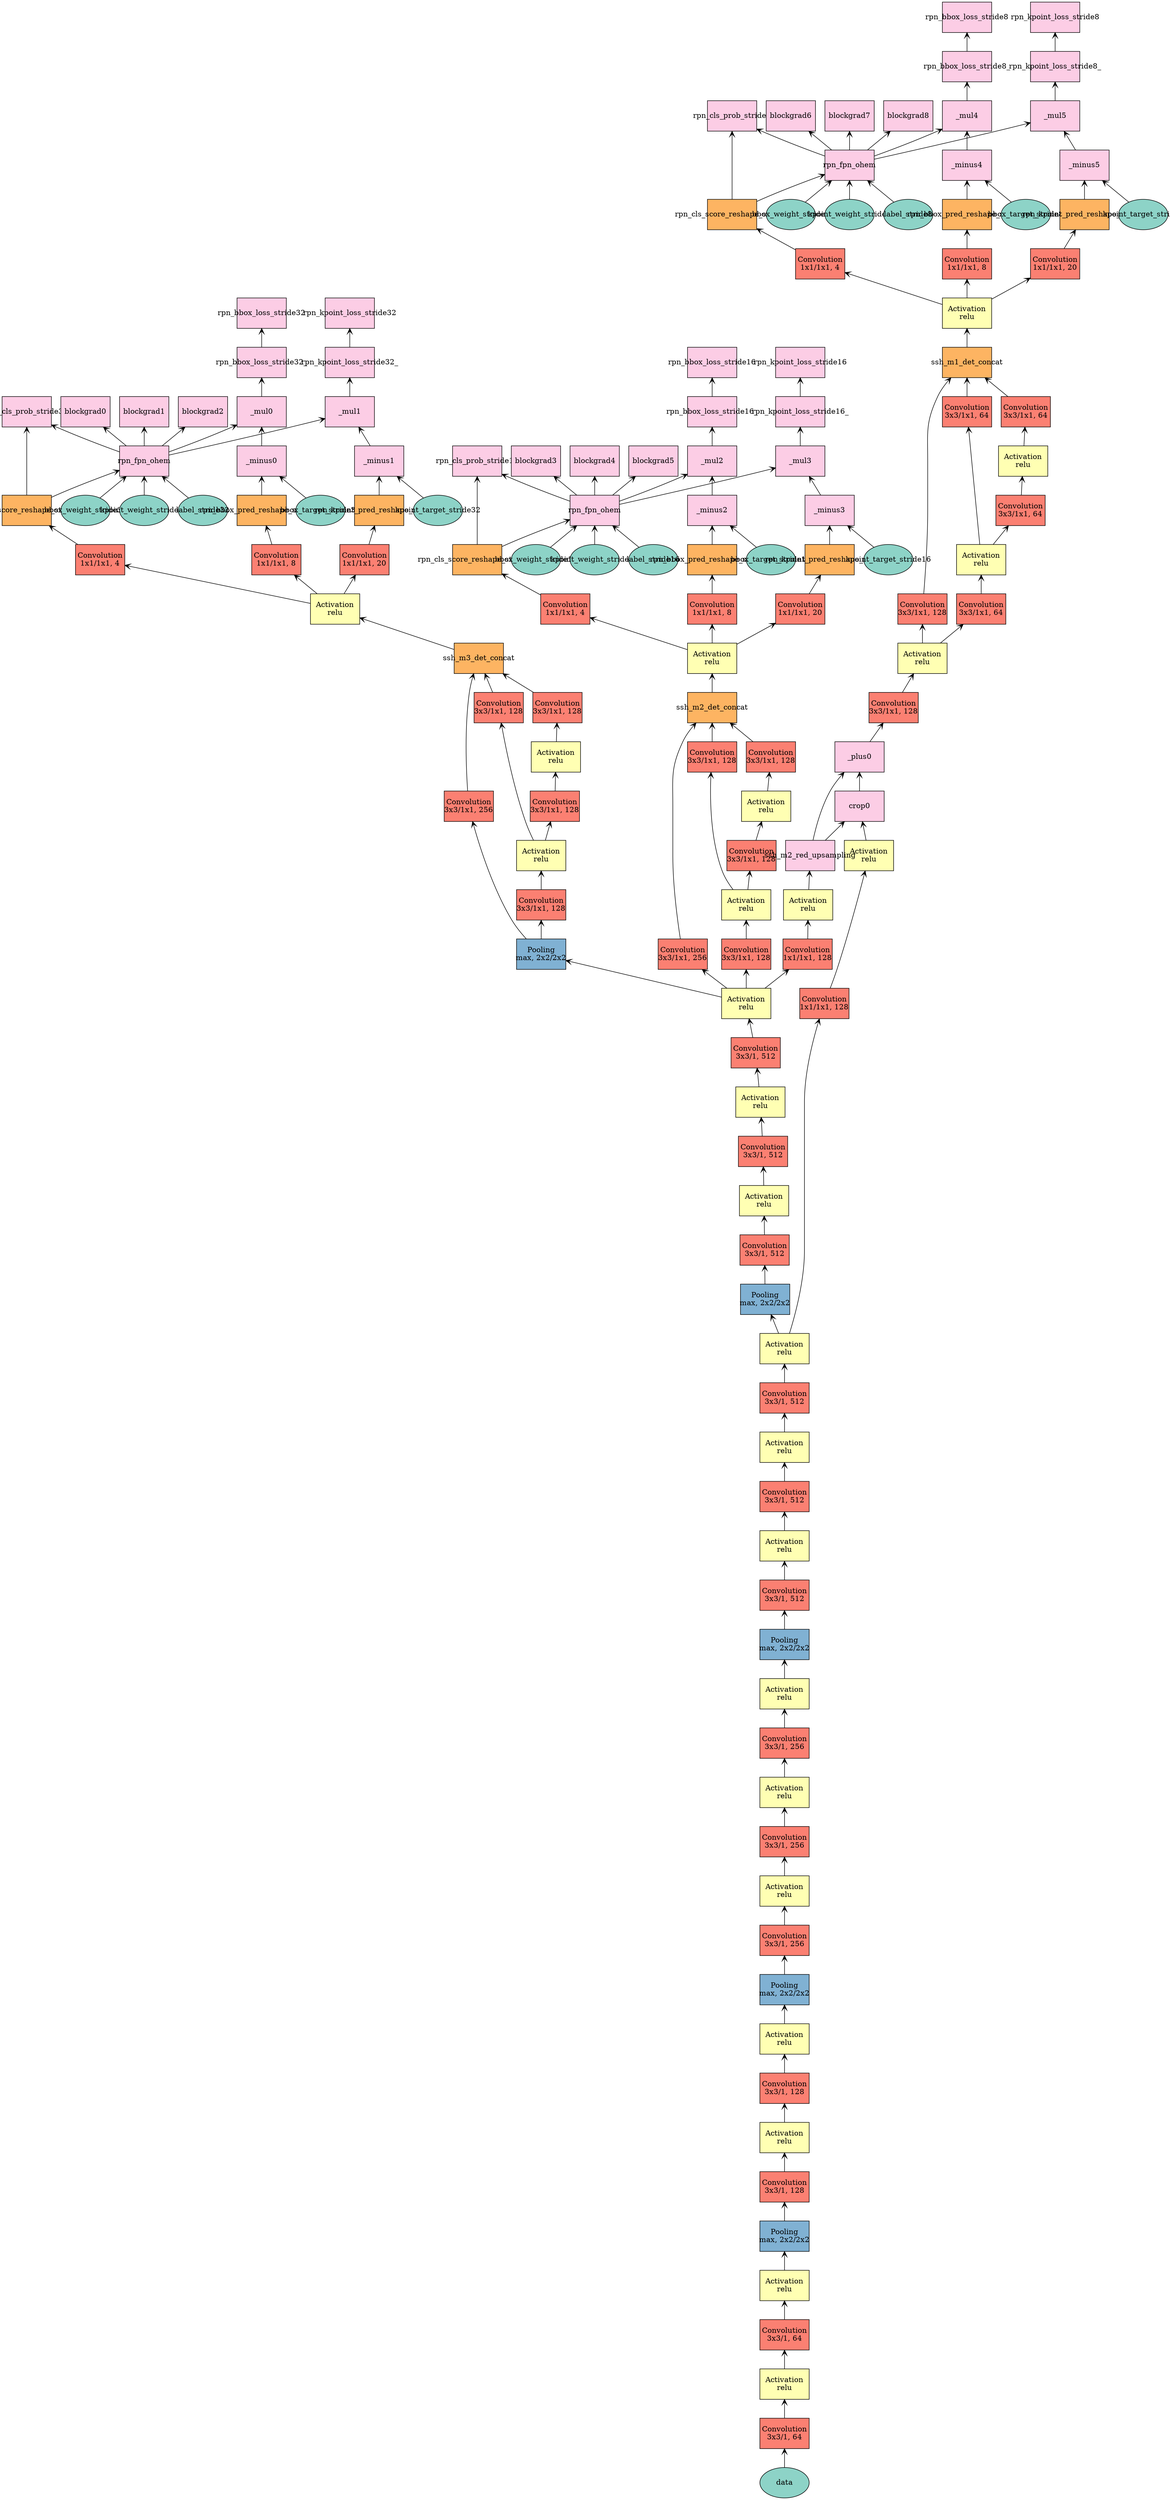 digraph plot {
	data [label=data fillcolor="#8dd3c7" fixedsize=true height=0.8034 shape=oval style=filled width=1.3]
	conv1_1 [label="Convolution\n3x3/1, 64" fillcolor="#fb8072" fixedsize=true height=0.8034 shape=box style=filled width=1.3]
	relu1_1 [label="Activation\nrelu" fillcolor="#ffffb3" fixedsize=true height=0.8034 shape=box style=filled width=1.3]
	conv1_2 [label="Convolution\n3x3/1, 64" fillcolor="#fb8072" fixedsize=true height=0.8034 shape=box style=filled width=1.3]
	relu1_2 [label="Activation\nrelu" fillcolor="#ffffb3" fixedsize=true height=0.8034 shape=box style=filled width=1.3]
	pool1 [label="Pooling\nmax, 2x2/2x2" fillcolor="#80b1d3" fixedsize=true height=0.8034 shape=box style=filled width=1.3]
	conv2_1 [label="Convolution\n3x3/1, 128" fillcolor="#fb8072" fixedsize=true height=0.8034 shape=box style=filled width=1.3]
	relu2_1 [label="Activation\nrelu" fillcolor="#ffffb3" fixedsize=true height=0.8034 shape=box style=filled width=1.3]
	conv2_2 [label="Convolution\n3x3/1, 128" fillcolor="#fb8072" fixedsize=true height=0.8034 shape=box style=filled width=1.3]
	relu2_2 [label="Activation\nrelu" fillcolor="#ffffb3" fixedsize=true height=0.8034 shape=box style=filled width=1.3]
	pool2 [label="Pooling\nmax, 2x2/2x2" fillcolor="#80b1d3" fixedsize=true height=0.8034 shape=box style=filled width=1.3]
	conv3_1 [label="Convolution\n3x3/1, 256" fillcolor="#fb8072" fixedsize=true height=0.8034 shape=box style=filled width=1.3]
	relu3_1 [label="Activation\nrelu" fillcolor="#ffffb3" fixedsize=true height=0.8034 shape=box style=filled width=1.3]
	conv3_2 [label="Convolution\n3x3/1, 256" fillcolor="#fb8072" fixedsize=true height=0.8034 shape=box style=filled width=1.3]
	relu3_2 [label="Activation\nrelu" fillcolor="#ffffb3" fixedsize=true height=0.8034 shape=box style=filled width=1.3]
	conv3_3 [label="Convolution\n3x3/1, 256" fillcolor="#fb8072" fixedsize=true height=0.8034 shape=box style=filled width=1.3]
	relu3_3 [label="Activation\nrelu" fillcolor="#ffffb3" fixedsize=true height=0.8034 shape=box style=filled width=1.3]
	pool3 [label="Pooling\nmax, 2x2/2x2" fillcolor="#80b1d3" fixedsize=true height=0.8034 shape=box style=filled width=1.3]
	conv4_1 [label="Convolution\n3x3/1, 512" fillcolor="#fb8072" fixedsize=true height=0.8034 shape=box style=filled width=1.3]
	relu4_1 [label="Activation\nrelu" fillcolor="#ffffb3" fixedsize=true height=0.8034 shape=box style=filled width=1.3]
	conv4_2 [label="Convolution\n3x3/1, 512" fillcolor="#fb8072" fixedsize=true height=0.8034 shape=box style=filled width=1.3]
	relu4_2 [label="Activation\nrelu" fillcolor="#ffffb3" fixedsize=true height=0.8034 shape=box style=filled width=1.3]
	conv4_3 [label="Convolution\n3x3/1, 512" fillcolor="#fb8072" fixedsize=true height=0.8034 shape=box style=filled width=1.3]
	relu4_3 [label="Activation\nrelu" fillcolor="#ffffb3" fixedsize=true height=0.8034 shape=box style=filled width=1.3]
	pool4 [label="Pooling\nmax, 2x2/2x2" fillcolor="#80b1d3" fixedsize=true height=0.8034 shape=box style=filled width=1.3]
	conv5_1 [label="Convolution\n3x3/1, 512" fillcolor="#fb8072" fixedsize=true height=0.8034 shape=box style=filled width=1.3]
	relu5_1 [label="Activation\nrelu" fillcolor="#ffffb3" fixedsize=true height=0.8034 shape=box style=filled width=1.3]
	conv5_2 [label="Convolution\n3x3/1, 512" fillcolor="#fb8072" fixedsize=true height=0.8034 shape=box style=filled width=1.3]
	relu5_2 [label="Activation\nrelu" fillcolor="#ffffb3" fixedsize=true height=0.8034 shape=box style=filled width=1.3]
	conv5_3 [label="Convolution\n3x3/1, 512" fillcolor="#fb8072" fixedsize=true height=0.8034 shape=box style=filled width=1.3]
	relu5_3 [label="Activation\nrelu" fillcolor="#ffffb3" fixedsize=true height=0.8034 shape=box style=filled width=1.3]
	pooling0 [label="Pooling\nmax, 2x2/2x2" fillcolor="#80b1d3" fixedsize=true height=0.8034 shape=box style=filled width=1.3]
	ssh_m3_det_conv1 [label="Convolution\n3x3/1x1, 256" fillcolor="#fb8072" fixedsize=true height=0.8034 shape=box style=filled width=1.3]
	ssh_m3_det_context_conv1 [label="Convolution\n3x3/1x1, 128" fillcolor="#fb8072" fixedsize=true height=0.8034 shape=box style=filled width=1.3]
	ssh_m3_det_context_conv1_relu [label="Activation\nrelu" fillcolor="#ffffb3" fixedsize=true height=0.8034 shape=box style=filled width=1.3]
	ssh_m3_det_context_conv2 [label="Convolution\n3x3/1x1, 128" fillcolor="#fb8072" fixedsize=true height=0.8034 shape=box style=filled width=1.3]
	ssh_m3_det_context_conv3_1 [label="Convolution\n3x3/1x1, 128" fillcolor="#fb8072" fixedsize=true height=0.8034 shape=box style=filled width=1.3]
	ssh_m3_det_context_conv3_1_relu [label="Activation\nrelu" fillcolor="#ffffb3" fixedsize=true height=0.8034 shape=box style=filled width=1.3]
	ssh_m3_det_context_conv3_2 [label="Convolution\n3x3/1x1, 128" fillcolor="#fb8072" fixedsize=true height=0.8034 shape=box style=filled width=1.3]
	ssh_m3_det_concat [label=ssh_m3_det_concat fillcolor="#fdb462" fixedsize=true height=0.8034 shape=box style=filled width=1.3]
	ssh_m3_det_concat_relu [label="Activation\nrelu" fillcolor="#ffffb3" fixedsize=true height=0.8034 shape=box style=filled width=1.3]
	rpn_cls_score_stride32 [label="Convolution\n1x1/1x1, 4" fillcolor="#fb8072" fixedsize=true height=0.8034 shape=box style=filled width=1.3]
	rpn_cls_score_reshape_stride32 [label=rpn_cls_score_reshape_stride32 fillcolor="#fdb462" fixedsize=true height=0.8034 shape=box style=filled width=1.3]
	bbox_weight_stride32 [label=bbox_weight_stride32 fillcolor="#8dd3c7" fixedsize=true height=0.8034 shape=oval style=filled width=1.3]
	kpoint_weight_stride32 [label=kpoint_weight_stride32 fillcolor="#8dd3c7" fixedsize=true height=0.8034 shape=oval style=filled width=1.3]
	label_stride32 [label=label_stride32 fillcolor="#8dd3c7" fixedsize=true height=0.8034 shape=oval style=filled width=1.3]
	custom0 [label=rpn_fpn_ohem fillcolor="#fccde5" fixedsize=true height=0.8034 shape=box style=filled width=1.3]
	rpn_cls_prob_stride32 [label=rpn_cls_prob_stride32 fillcolor="#fccde5" fixedsize=true height=0.8034 shape=box style=filled width=1.3]
	blockgrad0 [label=blockgrad0 fillcolor="#fccde5" fixedsize=true height=0.8034 shape=box style=filled width=1.3]
	rpn_bbox_pred_stride32 [label="Convolution\n1x1/1x1, 8" fillcolor="#fb8072" fixedsize=true height=0.8034 shape=box style=filled width=1.3]
	rpn_bbox_pred_reshape_stride32 [label=rpn_bbox_pred_reshape_stride32 fillcolor="#fdb462" fixedsize=true height=0.8034 shape=box style=filled width=1.3]
	bbox_target_stride32 [label=bbox_target_stride32 fillcolor="#8dd3c7" fixedsize=true height=0.8034 shape=oval style=filled width=1.3]
	_minus0 [label=_minus0 fillcolor="#fccde5" fixedsize=true height=0.8034 shape=box style=filled width=1.3]
	_mul0 [label=_mul0 fillcolor="#fccde5" fixedsize=true height=0.8034 shape=box style=filled width=1.3]
	rpn_bbox_loss_stride32_ [label=rpn_bbox_loss_stride32_ fillcolor="#fccde5" fixedsize=true height=0.8034 shape=box style=filled width=1.3]
	rpn_bbox_loss_stride32 [label=rpn_bbox_loss_stride32 fillcolor="#fccde5" fixedsize=true height=0.8034 shape=box style=filled width=1.3]
	blockgrad1 [label=blockgrad1 fillcolor="#fccde5" fixedsize=true height=0.8034 shape=box style=filled width=1.3]
	rpn_kpoint_pred_stride32 [label="Convolution\n1x1/1x1, 20" fillcolor="#fb8072" fixedsize=true height=0.8034 shape=box style=filled width=1.3]
	rpn_kpoint_pred_reshape_stride32 [label=rpn_kpoint_pred_reshape_stride32 fillcolor="#fdb462" fixedsize=true height=0.8034 shape=box style=filled width=1.3]
	kpoint_target_stride32 [label=kpoint_target_stride32 fillcolor="#8dd3c7" fixedsize=true height=0.8034 shape=oval style=filled width=1.3]
	_minus1 [label=_minus1 fillcolor="#fccde5" fixedsize=true height=0.8034 shape=box style=filled width=1.3]
	_mul1 [label=_mul1 fillcolor="#fccde5" fixedsize=true height=0.8034 shape=box style=filled width=1.3]
	rpn_kpoint_loss_stride32_ [label=rpn_kpoint_loss_stride32_ fillcolor="#fccde5" fixedsize=true height=0.8034 shape=box style=filled width=1.3]
	rpn_kpoint_loss_stride32 [label=rpn_kpoint_loss_stride32 fillcolor="#fccde5" fixedsize=true height=0.8034 shape=box style=filled width=1.3]
	blockgrad2 [label=blockgrad2 fillcolor="#fccde5" fixedsize=true height=0.8034 shape=box style=filled width=1.3]
	ssh_m2_det_conv1 [label="Convolution\n3x3/1x1, 256" fillcolor="#fb8072" fixedsize=true height=0.8034 shape=box style=filled width=1.3]
	ssh_m2_det_context_conv1 [label="Convolution\n3x3/1x1, 128" fillcolor="#fb8072" fixedsize=true height=0.8034 shape=box style=filled width=1.3]
	ssh_m2_det_context_conv1_relu [label="Activation\nrelu" fillcolor="#ffffb3" fixedsize=true height=0.8034 shape=box style=filled width=1.3]
	ssh_m2_det_context_conv2 [label="Convolution\n3x3/1x1, 128" fillcolor="#fb8072" fixedsize=true height=0.8034 shape=box style=filled width=1.3]
	ssh_m2_det_context_conv3_1 [label="Convolution\n3x3/1x1, 128" fillcolor="#fb8072" fixedsize=true height=0.8034 shape=box style=filled width=1.3]
	ssh_m2_det_context_conv3_1_relu [label="Activation\nrelu" fillcolor="#ffffb3" fixedsize=true height=0.8034 shape=box style=filled width=1.3]
	ssh_m2_det_context_conv3_2 [label="Convolution\n3x3/1x1, 128" fillcolor="#fb8072" fixedsize=true height=0.8034 shape=box style=filled width=1.3]
	ssh_m2_det_concat [label=ssh_m2_det_concat fillcolor="#fdb462" fixedsize=true height=0.8034 shape=box style=filled width=1.3]
	ssh_m2_det_concat_relu [label="Activation\nrelu" fillcolor="#ffffb3" fixedsize=true height=0.8034 shape=box style=filled width=1.3]
	rpn_cls_score_stride16 [label="Convolution\n1x1/1x1, 4" fillcolor="#fb8072" fixedsize=true height=0.8034 shape=box style=filled width=1.3]
	rpn_cls_score_reshape_stride16 [label=rpn_cls_score_reshape_stride16 fillcolor="#fdb462" fixedsize=true height=0.8034 shape=box style=filled width=1.3]
	bbox_weight_stride16 [label=bbox_weight_stride16 fillcolor="#8dd3c7" fixedsize=true height=0.8034 shape=oval style=filled width=1.3]
	kpoint_weight_stride16 [label=kpoint_weight_stride16 fillcolor="#8dd3c7" fixedsize=true height=0.8034 shape=oval style=filled width=1.3]
	label_stride16 [label=label_stride16 fillcolor="#8dd3c7" fixedsize=true height=0.8034 shape=oval style=filled width=1.3]
	custom1 [label=rpn_fpn_ohem fillcolor="#fccde5" fixedsize=true height=0.8034 shape=box style=filled width=1.3]
	rpn_cls_prob_stride16 [label=rpn_cls_prob_stride16 fillcolor="#fccde5" fixedsize=true height=0.8034 shape=box style=filled width=1.3]
	blockgrad3 [label=blockgrad3 fillcolor="#fccde5" fixedsize=true height=0.8034 shape=box style=filled width=1.3]
	rpn_bbox_pred_stride16 [label="Convolution\n1x1/1x1, 8" fillcolor="#fb8072" fixedsize=true height=0.8034 shape=box style=filled width=1.3]
	rpn_bbox_pred_reshape_stride16 [label=rpn_bbox_pred_reshape_stride16 fillcolor="#fdb462" fixedsize=true height=0.8034 shape=box style=filled width=1.3]
	bbox_target_stride16 [label=bbox_target_stride16 fillcolor="#8dd3c7" fixedsize=true height=0.8034 shape=oval style=filled width=1.3]
	_minus2 [label=_minus2 fillcolor="#fccde5" fixedsize=true height=0.8034 shape=box style=filled width=1.3]
	_mul2 [label=_mul2 fillcolor="#fccde5" fixedsize=true height=0.8034 shape=box style=filled width=1.3]
	rpn_bbox_loss_stride16_ [label=rpn_bbox_loss_stride16_ fillcolor="#fccde5" fixedsize=true height=0.8034 shape=box style=filled width=1.3]
	rpn_bbox_loss_stride16 [label=rpn_bbox_loss_stride16 fillcolor="#fccde5" fixedsize=true height=0.8034 shape=box style=filled width=1.3]
	blockgrad4 [label=blockgrad4 fillcolor="#fccde5" fixedsize=true height=0.8034 shape=box style=filled width=1.3]
	rpn_kpoint_pred_stride16 [label="Convolution\n1x1/1x1, 20" fillcolor="#fb8072" fixedsize=true height=0.8034 shape=box style=filled width=1.3]
	rpn_kpoint_pred_reshape_stride16 [label=rpn_kpoint_pred_reshape_stride16 fillcolor="#fdb462" fixedsize=true height=0.8034 shape=box style=filled width=1.3]
	kpoint_target_stride16 [label=kpoint_target_stride16 fillcolor="#8dd3c7" fixedsize=true height=0.8034 shape=oval style=filled width=1.3]
	_minus3 [label=_minus3 fillcolor="#fccde5" fixedsize=true height=0.8034 shape=box style=filled width=1.3]
	_mul3 [label=_mul3 fillcolor="#fccde5" fixedsize=true height=0.8034 shape=box style=filled width=1.3]
	rpn_kpoint_loss_stride16_ [label=rpn_kpoint_loss_stride16_ fillcolor="#fccde5" fixedsize=true height=0.8034 shape=box style=filled width=1.3]
	rpn_kpoint_loss_stride16 [label=rpn_kpoint_loss_stride16 fillcolor="#fccde5" fixedsize=true height=0.8034 shape=box style=filled width=1.3]
	blockgrad5 [label=blockgrad5 fillcolor="#fccde5" fixedsize=true height=0.8034 shape=box style=filled width=1.3]
	ssh_m1_red_conv [label="Convolution\n1x1/1x1, 128" fillcolor="#fb8072" fixedsize=true height=0.8034 shape=box style=filled width=1.3]
	ssh_m1_red_conv_relu [label="Activation\nrelu" fillcolor="#ffffb3" fixedsize=true height=0.8034 shape=box style=filled width=1.3]
	ssh_m2_red_conv [label="Convolution\n1x1/1x1, 128" fillcolor="#fb8072" fixedsize=true height=0.8034 shape=box style=filled width=1.3]
	ssh_m2_red_conv_relu [label="Activation\nrelu" fillcolor="#ffffb3" fixedsize=true height=0.8034 shape=box style=filled width=1.3]
	ssh_m2_red_upsampling [label=ssh_m2_red_upsampling fillcolor="#fccde5" fixedsize=true height=0.8034 shape=box style=filled width=1.3]
	crop0 [label=crop0 fillcolor="#fccde5" fixedsize=true height=0.8034 shape=box style=filled width=1.3]
	_plus0 [label=_plus0 fillcolor="#fccde5" fixedsize=true height=0.8034 shape=box style=filled width=1.3]
	ssh_m1_conv [label="Convolution\n3x3/1x1, 128" fillcolor="#fb8072" fixedsize=true height=0.8034 shape=box style=filled width=1.3]
	ssh_m1_conv_relu [label="Activation\nrelu" fillcolor="#ffffb3" fixedsize=true height=0.8034 shape=box style=filled width=1.3]
	ssh_m1_det_conv1 [label="Convolution\n3x3/1x1, 128" fillcolor="#fb8072" fixedsize=true height=0.8034 shape=box style=filled width=1.3]
	ssh_m1_det_context_conv1 [label="Convolution\n3x3/1x1, 64" fillcolor="#fb8072" fixedsize=true height=0.8034 shape=box style=filled width=1.3]
	ssh_m1_det_context_conv1_relu [label="Activation\nrelu" fillcolor="#ffffb3" fixedsize=true height=0.8034 shape=box style=filled width=1.3]
	ssh_m1_det_context_conv2 [label="Convolution\n3x3/1x1, 64" fillcolor="#fb8072" fixedsize=true height=0.8034 shape=box style=filled width=1.3]
	ssh_m1_det_context_conv3_1 [label="Convolution\n3x3/1x1, 64" fillcolor="#fb8072" fixedsize=true height=0.8034 shape=box style=filled width=1.3]
	ssh_m1_det_context_conv3_1_relu [label="Activation\nrelu" fillcolor="#ffffb3" fixedsize=true height=0.8034 shape=box style=filled width=1.3]
	ssh_m1_det_context_conv3_2 [label="Convolution\n3x3/1x1, 64" fillcolor="#fb8072" fixedsize=true height=0.8034 shape=box style=filled width=1.3]
	ssh_m1_det_concat [label=ssh_m1_det_concat fillcolor="#fdb462" fixedsize=true height=0.8034 shape=box style=filled width=1.3]
	ssh_m1_det_concat_relu [label="Activation\nrelu" fillcolor="#ffffb3" fixedsize=true height=0.8034 shape=box style=filled width=1.3]
	rpn_cls_score_stride8 [label="Convolution\n1x1/1x1, 4" fillcolor="#fb8072" fixedsize=true height=0.8034 shape=box style=filled width=1.3]
	rpn_cls_score_reshape_stride8 [label=rpn_cls_score_reshape_stride8 fillcolor="#fdb462" fixedsize=true height=0.8034 shape=box style=filled width=1.3]
	bbox_weight_stride8 [label=bbox_weight_stride8 fillcolor="#8dd3c7" fixedsize=true height=0.8034 shape=oval style=filled width=1.3]
	kpoint_weight_stride8 [label=kpoint_weight_stride8 fillcolor="#8dd3c7" fixedsize=true height=0.8034 shape=oval style=filled width=1.3]
	label_stride8 [label=label_stride8 fillcolor="#8dd3c7" fixedsize=true height=0.8034 shape=oval style=filled width=1.3]
	custom2 [label=rpn_fpn_ohem fillcolor="#fccde5" fixedsize=true height=0.8034 shape=box style=filled width=1.3]
	rpn_cls_prob_stride8 [label=rpn_cls_prob_stride8 fillcolor="#fccde5" fixedsize=true height=0.8034 shape=box style=filled width=1.3]
	blockgrad6 [label=blockgrad6 fillcolor="#fccde5" fixedsize=true height=0.8034 shape=box style=filled width=1.3]
	rpn_bbox_pred_stride8 [label="Convolution\n1x1/1x1, 8" fillcolor="#fb8072" fixedsize=true height=0.8034 shape=box style=filled width=1.3]
	rpn_bbox_pred_reshape_stride8 [label=rpn_bbox_pred_reshape_stride8 fillcolor="#fdb462" fixedsize=true height=0.8034 shape=box style=filled width=1.3]
	bbox_target_stride8 [label=bbox_target_stride8 fillcolor="#8dd3c7" fixedsize=true height=0.8034 shape=oval style=filled width=1.3]
	_minus4 [label=_minus4 fillcolor="#fccde5" fixedsize=true height=0.8034 shape=box style=filled width=1.3]
	_mul4 [label=_mul4 fillcolor="#fccde5" fixedsize=true height=0.8034 shape=box style=filled width=1.3]
	rpn_bbox_loss_stride8_ [label=rpn_bbox_loss_stride8_ fillcolor="#fccde5" fixedsize=true height=0.8034 shape=box style=filled width=1.3]
	rpn_bbox_loss_stride8 [label=rpn_bbox_loss_stride8 fillcolor="#fccde5" fixedsize=true height=0.8034 shape=box style=filled width=1.3]
	blockgrad7 [label=blockgrad7 fillcolor="#fccde5" fixedsize=true height=0.8034 shape=box style=filled width=1.3]
	rpn_kpoint_pred_stride8 [label="Convolution\n1x1/1x1, 20" fillcolor="#fb8072" fixedsize=true height=0.8034 shape=box style=filled width=1.3]
	rpn_kpoint_pred_reshape_stride8 [label=rpn_kpoint_pred_reshape_stride8 fillcolor="#fdb462" fixedsize=true height=0.8034 shape=box style=filled width=1.3]
	kpoint_target_stride8 [label=kpoint_target_stride8 fillcolor="#8dd3c7" fixedsize=true height=0.8034 shape=oval style=filled width=1.3]
	_minus5 [label=_minus5 fillcolor="#fccde5" fixedsize=true height=0.8034 shape=box style=filled width=1.3]
	_mul5 [label=_mul5 fillcolor="#fccde5" fixedsize=true height=0.8034 shape=box style=filled width=1.3]
	rpn_kpoint_loss_stride8_ [label=rpn_kpoint_loss_stride8_ fillcolor="#fccde5" fixedsize=true height=0.8034 shape=box style=filled width=1.3]
	rpn_kpoint_loss_stride8 [label=rpn_kpoint_loss_stride8 fillcolor="#fccde5" fixedsize=true height=0.8034 shape=box style=filled width=1.3]
	blockgrad8 [label=blockgrad8 fillcolor="#fccde5" fixedsize=true height=0.8034 shape=box style=filled width=1.3]
	conv1_1 -> data [arrowtail=open dir=back]
	relu1_1 -> conv1_1 [arrowtail=open dir=back]
	conv1_2 -> relu1_1 [arrowtail=open dir=back]
	relu1_2 -> conv1_2 [arrowtail=open dir=back]
	pool1 -> relu1_2 [arrowtail=open dir=back]
	conv2_1 -> pool1 [arrowtail=open dir=back]
	relu2_1 -> conv2_1 [arrowtail=open dir=back]
	conv2_2 -> relu2_1 [arrowtail=open dir=back]
	relu2_2 -> conv2_2 [arrowtail=open dir=back]
	pool2 -> relu2_2 [arrowtail=open dir=back]
	conv3_1 -> pool2 [arrowtail=open dir=back]
	relu3_1 -> conv3_1 [arrowtail=open dir=back]
	conv3_2 -> relu3_1 [arrowtail=open dir=back]
	relu3_2 -> conv3_2 [arrowtail=open dir=back]
	conv3_3 -> relu3_2 [arrowtail=open dir=back]
	relu3_3 -> conv3_3 [arrowtail=open dir=back]
	pool3 -> relu3_3 [arrowtail=open dir=back]
	conv4_1 -> pool3 [arrowtail=open dir=back]
	relu4_1 -> conv4_1 [arrowtail=open dir=back]
	conv4_2 -> relu4_1 [arrowtail=open dir=back]
	relu4_2 -> conv4_2 [arrowtail=open dir=back]
	conv4_3 -> relu4_2 [arrowtail=open dir=back]
	relu4_3 -> conv4_3 [arrowtail=open dir=back]
	pool4 -> relu4_3 [arrowtail=open dir=back]
	conv5_1 -> pool4 [arrowtail=open dir=back]
	relu5_1 -> conv5_1 [arrowtail=open dir=back]
	conv5_2 -> relu5_1 [arrowtail=open dir=back]
	relu5_2 -> conv5_2 [arrowtail=open dir=back]
	conv5_3 -> relu5_2 [arrowtail=open dir=back]
	relu5_3 -> conv5_3 [arrowtail=open dir=back]
	pooling0 -> relu5_3 [arrowtail=open dir=back]
	ssh_m3_det_conv1 -> pooling0 [arrowtail=open dir=back]
	ssh_m3_det_context_conv1 -> pooling0 [arrowtail=open dir=back]
	ssh_m3_det_context_conv1_relu -> ssh_m3_det_context_conv1 [arrowtail=open dir=back]
	ssh_m3_det_context_conv2 -> ssh_m3_det_context_conv1_relu [arrowtail=open dir=back]
	ssh_m3_det_context_conv3_1 -> ssh_m3_det_context_conv1_relu [arrowtail=open dir=back]
	ssh_m3_det_context_conv3_1_relu -> ssh_m3_det_context_conv3_1 [arrowtail=open dir=back]
	ssh_m3_det_context_conv3_2 -> ssh_m3_det_context_conv3_1_relu [arrowtail=open dir=back]
	ssh_m3_det_concat -> ssh_m3_det_conv1 [arrowtail=open dir=back]
	ssh_m3_det_concat -> ssh_m3_det_context_conv2 [arrowtail=open dir=back]
	ssh_m3_det_concat -> ssh_m3_det_context_conv3_2 [arrowtail=open dir=back]
	ssh_m3_det_concat_relu -> ssh_m3_det_concat [arrowtail=open dir=back]
	rpn_cls_score_stride32 -> ssh_m3_det_concat_relu [arrowtail=open dir=back]
	rpn_cls_score_reshape_stride32 -> rpn_cls_score_stride32 [arrowtail=open dir=back]
	custom0 -> rpn_cls_score_reshape_stride32 [arrowtail=open dir=back]
	custom0 -> bbox_weight_stride32 [arrowtail=open dir=back]
	custom0 -> kpoint_weight_stride32 [arrowtail=open dir=back]
	custom0 -> label_stride32 [arrowtail=open dir=back]
	rpn_cls_prob_stride32 -> rpn_cls_score_reshape_stride32 [arrowtail=open dir=back]
	rpn_cls_prob_stride32 -> custom0 [arrowtail=open dir=back]
	blockgrad0 -> custom0 [arrowtail=open dir=back]
	rpn_bbox_pred_stride32 -> ssh_m3_det_concat_relu [arrowtail=open dir=back]
	rpn_bbox_pred_reshape_stride32 -> rpn_bbox_pred_stride32 [arrowtail=open dir=back]
	_minus0 -> rpn_bbox_pred_reshape_stride32 [arrowtail=open dir=back]
	_minus0 -> bbox_target_stride32 [arrowtail=open dir=back]
	_mul0 -> _minus0 [arrowtail=open dir=back]
	_mul0 -> custom0 [arrowtail=open dir=back]
	rpn_bbox_loss_stride32_ -> _mul0 [arrowtail=open dir=back]
	rpn_bbox_loss_stride32 -> rpn_bbox_loss_stride32_ [arrowtail=open dir=back]
	blockgrad1 -> custom0 [arrowtail=open dir=back]
	rpn_kpoint_pred_stride32 -> ssh_m3_det_concat_relu [arrowtail=open dir=back]
	rpn_kpoint_pred_reshape_stride32 -> rpn_kpoint_pred_stride32 [arrowtail=open dir=back]
	_minus1 -> rpn_kpoint_pred_reshape_stride32 [arrowtail=open dir=back]
	_minus1 -> kpoint_target_stride32 [arrowtail=open dir=back]
	_mul1 -> _minus1 [arrowtail=open dir=back]
	_mul1 -> custom0 [arrowtail=open dir=back]
	rpn_kpoint_loss_stride32_ -> _mul1 [arrowtail=open dir=back]
	rpn_kpoint_loss_stride32 -> rpn_kpoint_loss_stride32_ [arrowtail=open dir=back]
	blockgrad2 -> custom0 [arrowtail=open dir=back]
	ssh_m2_det_conv1 -> relu5_3 [arrowtail=open dir=back]
	ssh_m2_det_context_conv1 -> relu5_3 [arrowtail=open dir=back]
	ssh_m2_det_context_conv1_relu -> ssh_m2_det_context_conv1 [arrowtail=open dir=back]
	ssh_m2_det_context_conv2 -> ssh_m2_det_context_conv1_relu [arrowtail=open dir=back]
	ssh_m2_det_context_conv3_1 -> ssh_m2_det_context_conv1_relu [arrowtail=open dir=back]
	ssh_m2_det_context_conv3_1_relu -> ssh_m2_det_context_conv3_1 [arrowtail=open dir=back]
	ssh_m2_det_context_conv3_2 -> ssh_m2_det_context_conv3_1_relu [arrowtail=open dir=back]
	ssh_m2_det_concat -> ssh_m2_det_conv1 [arrowtail=open dir=back]
	ssh_m2_det_concat -> ssh_m2_det_context_conv2 [arrowtail=open dir=back]
	ssh_m2_det_concat -> ssh_m2_det_context_conv3_2 [arrowtail=open dir=back]
	ssh_m2_det_concat_relu -> ssh_m2_det_concat [arrowtail=open dir=back]
	rpn_cls_score_stride16 -> ssh_m2_det_concat_relu [arrowtail=open dir=back]
	rpn_cls_score_reshape_stride16 -> rpn_cls_score_stride16 [arrowtail=open dir=back]
	custom1 -> rpn_cls_score_reshape_stride16 [arrowtail=open dir=back]
	custom1 -> bbox_weight_stride16 [arrowtail=open dir=back]
	custom1 -> kpoint_weight_stride16 [arrowtail=open dir=back]
	custom1 -> label_stride16 [arrowtail=open dir=back]
	rpn_cls_prob_stride16 -> rpn_cls_score_reshape_stride16 [arrowtail=open dir=back]
	rpn_cls_prob_stride16 -> custom1 [arrowtail=open dir=back]
	blockgrad3 -> custom1 [arrowtail=open dir=back]
	rpn_bbox_pred_stride16 -> ssh_m2_det_concat_relu [arrowtail=open dir=back]
	rpn_bbox_pred_reshape_stride16 -> rpn_bbox_pred_stride16 [arrowtail=open dir=back]
	_minus2 -> rpn_bbox_pred_reshape_stride16 [arrowtail=open dir=back]
	_minus2 -> bbox_target_stride16 [arrowtail=open dir=back]
	_mul2 -> _minus2 [arrowtail=open dir=back]
	_mul2 -> custom1 [arrowtail=open dir=back]
	rpn_bbox_loss_stride16_ -> _mul2 [arrowtail=open dir=back]
	rpn_bbox_loss_stride16 -> rpn_bbox_loss_stride16_ [arrowtail=open dir=back]
	blockgrad4 -> custom1 [arrowtail=open dir=back]
	rpn_kpoint_pred_stride16 -> ssh_m2_det_concat_relu [arrowtail=open dir=back]
	rpn_kpoint_pred_reshape_stride16 -> rpn_kpoint_pred_stride16 [arrowtail=open dir=back]
	_minus3 -> rpn_kpoint_pred_reshape_stride16 [arrowtail=open dir=back]
	_minus3 -> kpoint_target_stride16 [arrowtail=open dir=back]
	_mul3 -> _minus3 [arrowtail=open dir=back]
	_mul3 -> custom1 [arrowtail=open dir=back]
	rpn_kpoint_loss_stride16_ -> _mul3 [arrowtail=open dir=back]
	rpn_kpoint_loss_stride16 -> rpn_kpoint_loss_stride16_ [arrowtail=open dir=back]
	blockgrad5 -> custom1 [arrowtail=open dir=back]
	ssh_m1_red_conv -> relu4_3 [arrowtail=open dir=back]
	ssh_m1_red_conv_relu -> ssh_m1_red_conv [arrowtail=open dir=back]
	ssh_m2_red_conv -> relu5_3 [arrowtail=open dir=back]
	ssh_m2_red_conv_relu -> ssh_m2_red_conv [arrowtail=open dir=back]
	ssh_m2_red_upsampling -> ssh_m2_red_conv_relu [arrowtail=open dir=back]
	crop0 -> ssh_m1_red_conv_relu [arrowtail=open dir=back]
	crop0 -> ssh_m2_red_upsampling [arrowtail=open dir=back]
	_plus0 -> crop0 [arrowtail=open dir=back]
	_plus0 -> ssh_m2_red_upsampling [arrowtail=open dir=back]
	ssh_m1_conv -> _plus0 [arrowtail=open dir=back]
	ssh_m1_conv_relu -> ssh_m1_conv [arrowtail=open dir=back]
	ssh_m1_det_conv1 -> ssh_m1_conv_relu [arrowtail=open dir=back]
	ssh_m1_det_context_conv1 -> ssh_m1_conv_relu [arrowtail=open dir=back]
	ssh_m1_det_context_conv1_relu -> ssh_m1_det_context_conv1 [arrowtail=open dir=back]
	ssh_m1_det_context_conv2 -> ssh_m1_det_context_conv1_relu [arrowtail=open dir=back]
	ssh_m1_det_context_conv3_1 -> ssh_m1_det_context_conv1_relu [arrowtail=open dir=back]
	ssh_m1_det_context_conv3_1_relu -> ssh_m1_det_context_conv3_1 [arrowtail=open dir=back]
	ssh_m1_det_context_conv3_2 -> ssh_m1_det_context_conv3_1_relu [arrowtail=open dir=back]
	ssh_m1_det_concat -> ssh_m1_det_conv1 [arrowtail=open dir=back]
	ssh_m1_det_concat -> ssh_m1_det_context_conv2 [arrowtail=open dir=back]
	ssh_m1_det_concat -> ssh_m1_det_context_conv3_2 [arrowtail=open dir=back]
	ssh_m1_det_concat_relu -> ssh_m1_det_concat [arrowtail=open dir=back]
	rpn_cls_score_stride8 -> ssh_m1_det_concat_relu [arrowtail=open dir=back]
	rpn_cls_score_reshape_stride8 -> rpn_cls_score_stride8 [arrowtail=open dir=back]
	custom2 -> rpn_cls_score_reshape_stride8 [arrowtail=open dir=back]
	custom2 -> bbox_weight_stride8 [arrowtail=open dir=back]
	custom2 -> kpoint_weight_stride8 [arrowtail=open dir=back]
	custom2 -> label_stride8 [arrowtail=open dir=back]
	rpn_cls_prob_stride8 -> rpn_cls_score_reshape_stride8 [arrowtail=open dir=back]
	rpn_cls_prob_stride8 -> custom2 [arrowtail=open dir=back]
	blockgrad6 -> custom2 [arrowtail=open dir=back]
	rpn_bbox_pred_stride8 -> ssh_m1_det_concat_relu [arrowtail=open dir=back]
	rpn_bbox_pred_reshape_stride8 -> rpn_bbox_pred_stride8 [arrowtail=open dir=back]
	_minus4 -> rpn_bbox_pred_reshape_stride8 [arrowtail=open dir=back]
	_minus4 -> bbox_target_stride8 [arrowtail=open dir=back]
	_mul4 -> _minus4 [arrowtail=open dir=back]
	_mul4 -> custom2 [arrowtail=open dir=back]
	rpn_bbox_loss_stride8_ -> _mul4 [arrowtail=open dir=back]
	rpn_bbox_loss_stride8 -> rpn_bbox_loss_stride8_ [arrowtail=open dir=back]
	blockgrad7 -> custom2 [arrowtail=open dir=back]
	rpn_kpoint_pred_stride8 -> ssh_m1_det_concat_relu [arrowtail=open dir=back]
	rpn_kpoint_pred_reshape_stride8 -> rpn_kpoint_pred_stride8 [arrowtail=open dir=back]
	_minus5 -> rpn_kpoint_pred_reshape_stride8 [arrowtail=open dir=back]
	_minus5 -> kpoint_target_stride8 [arrowtail=open dir=back]
	_mul5 -> _minus5 [arrowtail=open dir=back]
	_mul5 -> custom2 [arrowtail=open dir=back]
	rpn_kpoint_loss_stride8_ -> _mul5 [arrowtail=open dir=back]
	rpn_kpoint_loss_stride8 -> rpn_kpoint_loss_stride8_ [arrowtail=open dir=back]
	blockgrad8 -> custom2 [arrowtail=open dir=back]
}
